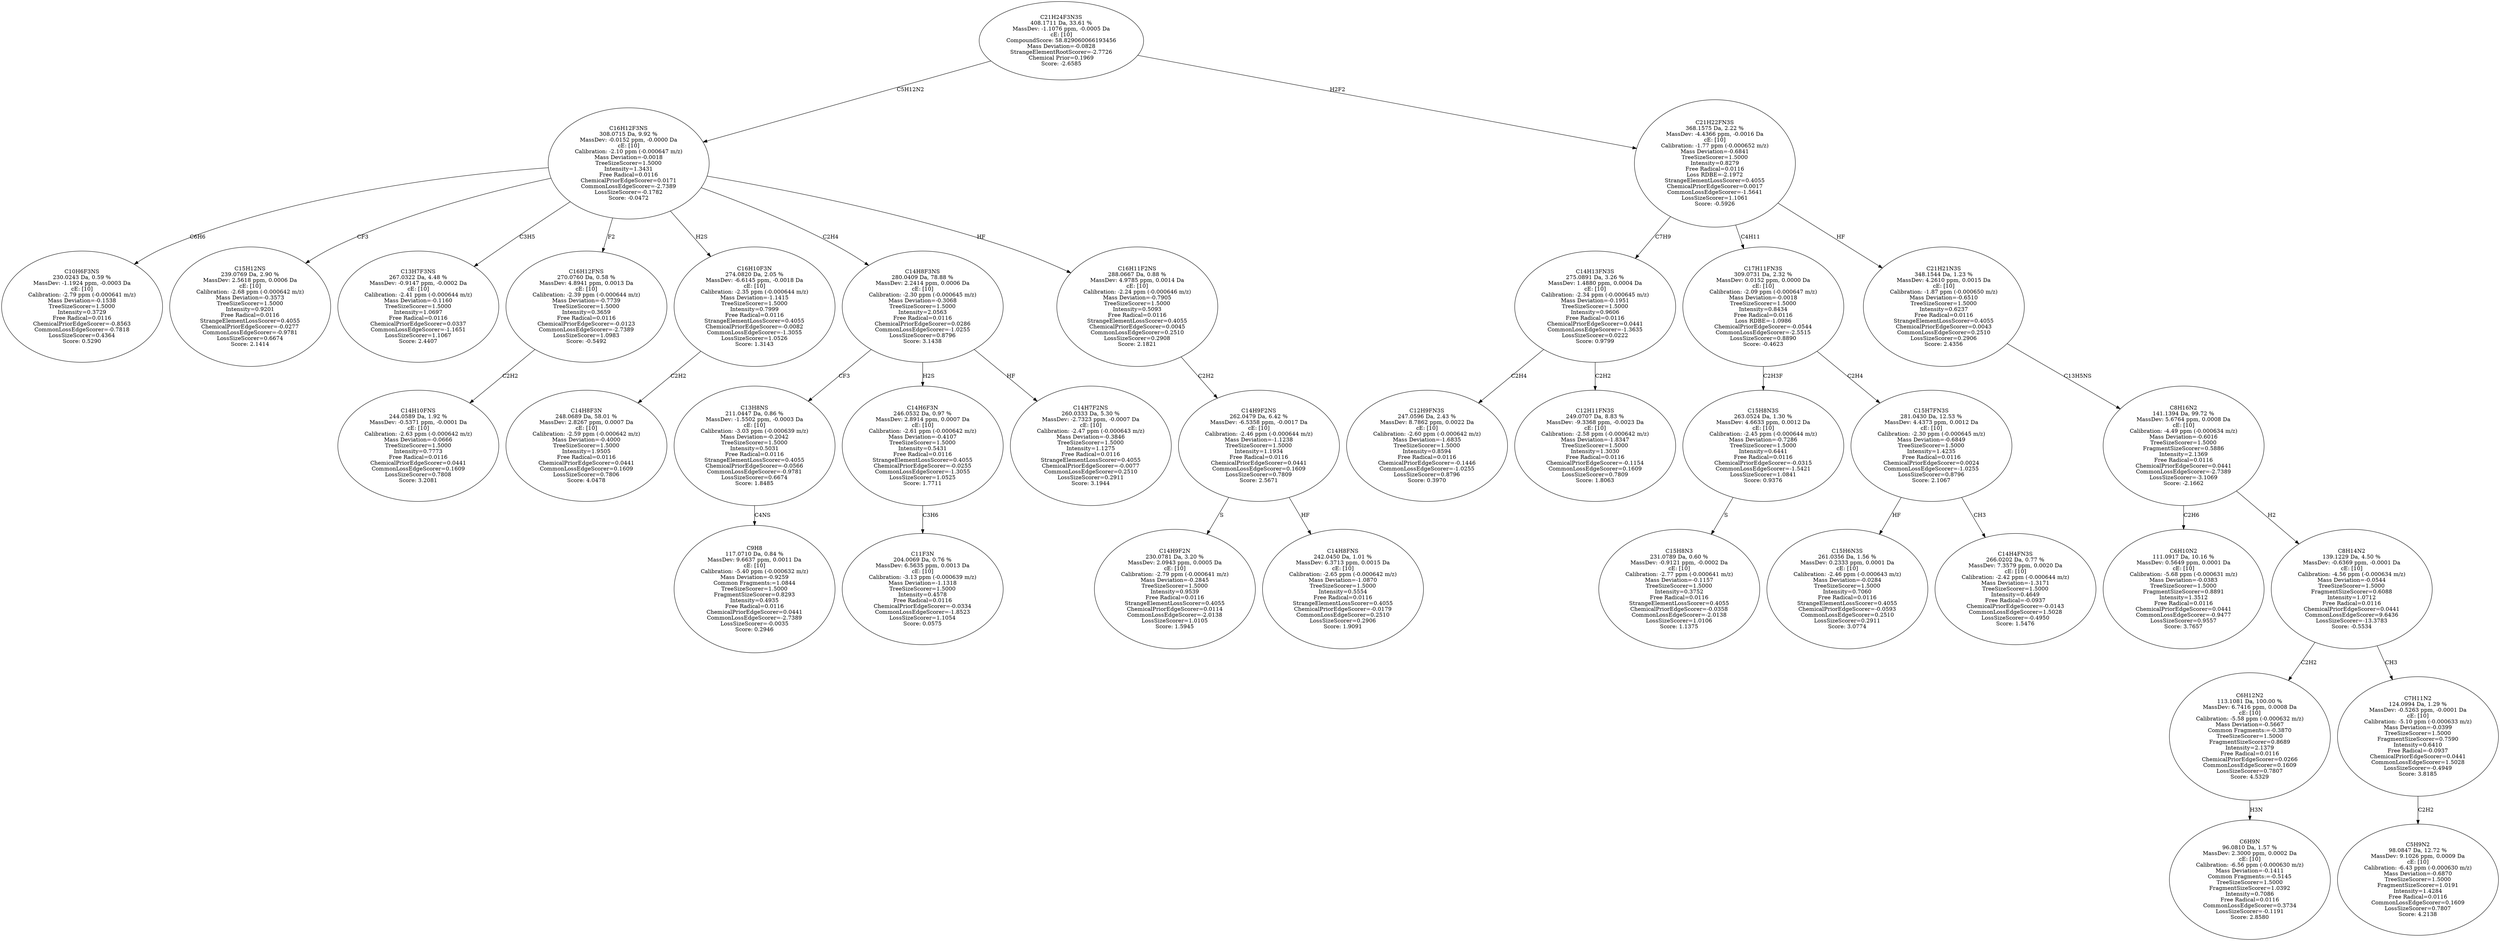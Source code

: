 strict digraph {
v1 [label="C10H6F3NS\n230.0243 Da, 0.59 %\nMassDev: -1.1924 ppm, -0.0003 Da\ncE: [10]\nCalibration: -2.79 ppm (-0.000641 m/z)\nMass Deviation=-0.1538\nTreeSizeScorer=1.5000\nIntensity=0.3729\nFree Radical=0.0116\nChemicalPriorEdgeScorer=-0.8563\nCommonLossEdgeScorer=-0.7818\nLossSizeScorer=0.4364\nScore: 0.5290"];
v2 [label="C15H12NS\n239.0769 Da, 2.90 %\nMassDev: 2.5618 ppm, 0.0006 Da\ncE: [10]\nCalibration: -2.68 ppm (-0.000642 m/z)\nMass Deviation=-0.3573\nTreeSizeScorer=1.5000\nIntensity=0.9201\nFree Radical=0.0116\nStrangeElementLossScorer=0.4055\nChemicalPriorEdgeScorer=-0.0277\nCommonLossEdgeScorer=-0.9781\nLossSizeScorer=0.6674\nScore: 2.1414"];
v3 [label="C13H7F3NS\n267.0322 Da, 4.48 %\nMassDev: -0.9147 ppm, -0.0002 Da\ncE: [10]\nCalibration: -2.41 ppm (-0.000644 m/z)\nMass Deviation=-0.1160\nTreeSizeScorer=1.5000\nIntensity=1.0697\nFree Radical=0.0116\nChemicalPriorEdgeScorer=0.0337\nCommonLossEdgeScorer=-1.1651\nLossSizeScorer=1.1067\nScore: 2.4407"];
v4 [label="C14H10FNS\n244.0589 Da, 1.92 %\nMassDev: -0.5371 ppm, -0.0001 Da\ncE: [10]\nCalibration: -2.63 ppm (-0.000642 m/z)\nMass Deviation=-0.0666\nTreeSizeScorer=1.5000\nIntensity=0.7773\nFree Radical=0.0116\nChemicalPriorEdgeScorer=0.0441\nCommonLossEdgeScorer=0.1609\nLossSizeScorer=0.7808\nScore: 3.2081"];
v5 [label="C16H12FNS\n270.0760 Da, 0.58 %\nMassDev: 4.8941 ppm, 0.0013 Da\ncE: [10]\nCalibration: -2.39 ppm (-0.000644 m/z)\nMass Deviation=-0.7739\nTreeSizeScorer=1.5000\nIntensity=0.3659\nFree Radical=0.0116\nChemicalPriorEdgeScorer=-0.0123\nCommonLossEdgeScorer=-2.7389\nLossSizeScorer=1.0983\nScore: -0.5492"];
v6 [label="C14H8F3N\n248.0689 Da, 58.01 %\nMassDev: 2.8267 ppm, 0.0007 Da\ncE: [10]\nCalibration: -2.59 ppm (-0.000642 m/z)\nMass Deviation=-0.4000\nTreeSizeScorer=1.5000\nIntensity=1.9505\nFree Radical=0.0116\nChemicalPriorEdgeScorer=0.0441\nCommonLossEdgeScorer=0.1609\nLossSizeScorer=0.7806\nScore: 4.0478"];
v7 [label="C16H10F3N\n274.0820 Da, 2.05 %\nMassDev: -6.6145 ppm, -0.0018 Da\ncE: [10]\nCalibration: -2.35 ppm (-0.000644 m/z)\nMass Deviation=-1.1415\nTreeSizeScorer=1.5000\nIntensity=0.7999\nFree Radical=0.0116\nStrangeElementLossScorer=0.4055\nChemicalPriorEdgeScorer=-0.0082\nCommonLossEdgeScorer=-1.3055\nLossSizeScorer=1.0526\nScore: 1.3143"];
v8 [label="C9H8\n117.0710 Da, 0.84 %\nMassDev: 9.6637 ppm, 0.0011 Da\ncE: [10]\nCalibration: -5.40 ppm (-0.000632 m/z)\nMass Deviation=-0.9259\nCommon Fragments:=1.0844\nTreeSizeScorer=1.5000\nFragmentSizeScorer=0.8293\nIntensity=0.4935\nFree Radical=0.0116\nChemicalPriorEdgeScorer=0.0441\nCommonLossEdgeScorer=-2.7389\nLossSizeScorer=-0.0035\nScore: 0.2946"];
v9 [label="C13H8NS\n211.0447 Da, 0.86 %\nMassDev: -1.5502 ppm, -0.0003 Da\ncE: [10]\nCalibration: -3.03 ppm (-0.000639 m/z)\nMass Deviation=-0.2042\nTreeSizeScorer=1.5000\nIntensity=0.5031\nFree Radical=0.0116\nStrangeElementLossScorer=0.4055\nChemicalPriorEdgeScorer=-0.0566\nCommonLossEdgeScorer=-0.9781\nLossSizeScorer=0.6674\nScore: 1.8485"];
v10 [label="C11F3N\n204.0069 Da, 0.76 %\nMassDev: 6.5635 ppm, 0.0013 Da\ncE: [10]\nCalibration: -3.13 ppm (-0.000639 m/z)\nMass Deviation=-1.1318\nTreeSizeScorer=1.5000\nIntensity=0.4578\nFree Radical=0.0116\nChemicalPriorEdgeScorer=-0.0334\nCommonLossEdgeScorer=-1.8523\nLossSizeScorer=1.1054\nScore: 0.0575"];
v11 [label="C14H6F3N\n246.0532 Da, 0.97 %\nMassDev: 2.8914 ppm, 0.0007 Da\ncE: [10]\nCalibration: -2.61 ppm (-0.000642 m/z)\nMass Deviation=-0.4107\nTreeSizeScorer=1.5000\nIntensity=0.5431\nFree Radical=0.0116\nStrangeElementLossScorer=0.4055\nChemicalPriorEdgeScorer=-0.0255\nCommonLossEdgeScorer=-1.3055\nLossSizeScorer=1.0525\nScore: 1.7711"];
v12 [label="C14H7F2NS\n260.0333 Da, 5.30 %\nMassDev: -2.7323 ppm, -0.0007 Da\ncE: [10]\nCalibration: -2.47 ppm (-0.000643 m/z)\nMass Deviation=-0.3846\nTreeSizeScorer=1.5000\nIntensity=1.1275\nFree Radical=0.0116\nStrangeElementLossScorer=0.4055\nChemicalPriorEdgeScorer=-0.0077\nCommonLossEdgeScorer=0.2510\nLossSizeScorer=0.2911\nScore: 3.1944"];
v13 [label="C14H8F3NS\n280.0409 Da, 78.88 %\nMassDev: 2.2414 ppm, 0.0006 Da\ncE: [10]\nCalibration: -2.30 ppm (-0.000645 m/z)\nMass Deviation=-0.3068\nTreeSizeScorer=1.5000\nIntensity=2.0563\nFree Radical=0.0116\nChemicalPriorEdgeScorer=0.0286\nCommonLossEdgeScorer=-1.0255\nLossSizeScorer=0.8796\nScore: 3.1438"];
v14 [label="C14H9F2N\n230.0781 Da, 3.20 %\nMassDev: 2.0943 ppm, 0.0005 Da\ncE: [10]\nCalibration: -2.79 ppm (-0.000641 m/z)\nMass Deviation=-0.2845\nTreeSizeScorer=1.5000\nIntensity=0.9539\nFree Radical=0.0116\nStrangeElementLossScorer=0.4055\nChemicalPriorEdgeScorer=0.0114\nCommonLossEdgeScorer=-2.0138\nLossSizeScorer=1.0105\nScore: 1.5945"];
v15 [label="C14H8FNS\n242.0450 Da, 1.01 %\nMassDev: 6.3713 ppm, 0.0015 Da\ncE: [10]\nCalibration: -2.65 ppm (-0.000642 m/z)\nMass Deviation=-1.0870\nTreeSizeScorer=1.5000\nIntensity=0.5554\nFree Radical=0.0116\nStrangeElementLossScorer=0.4055\nChemicalPriorEdgeScorer=-0.0179\nCommonLossEdgeScorer=0.2510\nLossSizeScorer=0.2906\nScore: 1.9091"];
v16 [label="C14H9F2NS\n262.0479 Da, 6.42 %\nMassDev: -6.5358 ppm, -0.0017 Da\ncE: [10]\nCalibration: -2.46 ppm (-0.000644 m/z)\nMass Deviation=-1.1238\nTreeSizeScorer=1.5000\nIntensity=1.1934\nFree Radical=0.0116\nChemicalPriorEdgeScorer=0.0441\nCommonLossEdgeScorer=0.1609\nLossSizeScorer=0.7809\nScore: 2.5671"];
v17 [label="C16H11F2NS\n288.0667 Da, 0.88 %\nMassDev: 4.9785 ppm, 0.0014 Da\ncE: [10]\nCalibration: -2.24 ppm (-0.000646 m/z)\nMass Deviation=-0.7905\nTreeSizeScorer=1.5000\nIntensity=0.5093\nFree Radical=0.0116\nStrangeElementLossScorer=0.4055\nChemicalPriorEdgeScorer=0.0045\nCommonLossEdgeScorer=0.2510\nLossSizeScorer=0.2908\nScore: 2.1821"];
v18 [label="C16H12F3NS\n308.0715 Da, 9.92 %\nMassDev: -0.0152 ppm, -0.0000 Da\ncE: [10]\nCalibration: -2.10 ppm (-0.000647 m/z)\nMass Deviation=-0.0018\nTreeSizeScorer=1.5000\nIntensity=1.3431\nFree Radical=0.0116\nChemicalPriorEdgeScorer=0.0171\nCommonLossEdgeScorer=-2.7389\nLossSizeScorer=-0.1782\nScore: -0.0472"];
v19 [label="C12H9FN3S\n247.0596 Da, 2.43 %\nMassDev: 8.7862 ppm, 0.0022 Da\ncE: [10]\nCalibration: -2.60 ppm (-0.000642 m/z)\nMass Deviation=-1.6835\nTreeSizeScorer=1.5000\nIntensity=0.8594\nFree Radical=0.0116\nChemicalPriorEdgeScorer=-0.1446\nCommonLossEdgeScorer=-1.0255\nLossSizeScorer=0.8796\nScore: 0.3970"];
v20 [label="C12H11FN3S\n249.0707 Da, 8.83 %\nMassDev: -9.3368 ppm, -0.0023 Da\ncE: [10]\nCalibration: -2.58 ppm (-0.000642 m/z)\nMass Deviation=-1.8347\nTreeSizeScorer=1.5000\nIntensity=1.3030\nFree Radical=0.0116\nChemicalPriorEdgeScorer=-0.1154\nCommonLossEdgeScorer=0.1609\nLossSizeScorer=0.7809\nScore: 1.8063"];
v21 [label="C14H13FN3S\n275.0891 Da, 3.26 %\nMassDev: 1.4880 ppm, 0.0004 Da\ncE: [10]\nCalibration: -2.34 ppm (-0.000645 m/z)\nMass Deviation=-0.1951\nTreeSizeScorer=1.5000\nIntensity=0.9606\nFree Radical=0.0116\nChemicalPriorEdgeScorer=0.0441\nCommonLossEdgeScorer=-1.3635\nLossSizeScorer=0.0222\nScore: 0.9799"];
v22 [label="C15H8N3\n231.0789 Da, 0.60 %\nMassDev: -0.9121 ppm, -0.0002 Da\ncE: [10]\nCalibration: -2.77 ppm (-0.000641 m/z)\nMass Deviation=-0.1157\nTreeSizeScorer=1.5000\nIntensity=0.3752\nFree Radical=0.0116\nStrangeElementLossScorer=0.4055\nChemicalPriorEdgeScorer=-0.0358\nCommonLossEdgeScorer=-2.0138\nLossSizeScorer=1.0106\nScore: 1.1375"];
v23 [label="C15H8N3S\n263.0524 Da, 1.30 %\nMassDev: 4.6633 ppm, 0.0012 Da\ncE: [10]\nCalibration: -2.45 ppm (-0.000644 m/z)\nMass Deviation=-0.7286\nTreeSizeScorer=1.5000\nIntensity=0.6441\nFree Radical=0.0116\nChemicalPriorEdgeScorer=-0.0315\nCommonLossEdgeScorer=-1.5421\nLossSizeScorer=1.0841\nScore: 0.9376"];
v24 [label="C15H6N3S\n261.0356 Da, 1.56 %\nMassDev: 0.2333 ppm, 0.0001 Da\ncE: [10]\nCalibration: -2.46 ppm (-0.000643 m/z)\nMass Deviation=-0.0284\nTreeSizeScorer=1.5000\nIntensity=0.7060\nFree Radical=0.0116\nStrangeElementLossScorer=0.4055\nChemicalPriorEdgeScorer=-0.0593\nCommonLossEdgeScorer=0.2510\nLossSizeScorer=0.2911\nScore: 3.0774"];
v25 [label="C14H4FN3S\n266.0202 Da, 0.77 %\nMassDev: 7.3579 ppm, 0.0020 Da\ncE: [10]\nCalibration: -2.42 ppm (-0.000644 m/z)\nMass Deviation=-1.3171\nTreeSizeScorer=1.5000\nIntensity=0.4649\nFree Radical=-0.0937\nChemicalPriorEdgeScorer=-0.0143\nCommonLossEdgeScorer=1.5028\nLossSizeScorer=-0.4950\nScore: 1.5476"];
v26 [label="C15H7FN3S\n281.0430 Da, 12.53 %\nMassDev: 4.4373 ppm, 0.0012 Da\ncE: [10]\nCalibration: -2.30 ppm (-0.000645 m/z)\nMass Deviation=-0.6849\nTreeSizeScorer=1.5000\nIntensity=1.4235\nFree Radical=0.0116\nChemicalPriorEdgeScorer=0.0024\nCommonLossEdgeScorer=-1.0255\nLossSizeScorer=0.8796\nScore: 2.1067"];
v27 [label="C17H11FN3S\n309.0731 Da, 2.32 %\nMassDev: 0.0152 ppm, 0.0000 Da\ncE: [10]\nCalibration: -2.09 ppm (-0.000647 m/z)\nMass Deviation=-0.0018\nTreeSizeScorer=1.5000\nIntensity=0.8434\nFree Radical=0.0116\nLoss RDBE=-1.0986\nChemicalPriorEdgeScorer=-0.0544\nCommonLossEdgeScorer=-2.5515\nLossSizeScorer=0.8890\nScore: -0.4623"];
v28 [label="C6H10N2\n111.0917 Da, 10.16 %\nMassDev: 0.5649 ppm, 0.0001 Da\ncE: [10]\nCalibration: -5.68 ppm (-0.000631 m/z)\nMass Deviation=-0.0383\nTreeSizeScorer=1.5000\nFragmentSizeScorer=0.8891\nIntensity=1.3512\nFree Radical=0.0116\nChemicalPriorEdgeScorer=0.0441\nCommonLossEdgeScorer=-0.9477\nLossSizeScorer=0.9557\nScore: 3.7657"];
v29 [label="C6H9N\n96.0810 Da, 1.57 %\nMassDev: 2.3000 ppm, 0.0002 Da\ncE: [10]\nCalibration: -6.56 ppm (-0.000630 m/z)\nMass Deviation=-0.1411\nCommon Fragments:=-0.5145\nTreeSizeScorer=1.5000\nFragmentSizeScorer=1.0392\nIntensity=0.7086\nFree Radical=0.0116\nCommonLossEdgeScorer=0.3734\nLossSizeScorer=-0.1191\nScore: 2.8580"];
v30 [label="C6H12N2\n113.1081 Da, 100.00 %\nMassDev: 6.7416 ppm, 0.0008 Da\ncE: [10]\nCalibration: -5.58 ppm (-0.000632 m/z)\nMass Deviation=-0.5667\nCommon Fragments:=-0.3870\nTreeSizeScorer=1.5000\nFragmentSizeScorer=0.8689\nIntensity=2.1379\nFree Radical=0.0116\nChemicalPriorEdgeScorer=0.0266\nCommonLossEdgeScorer=0.1609\nLossSizeScorer=0.7807\nScore: 4.5329"];
v31 [label="C5H9N2\n98.0847 Da, 12.72 %\nMassDev: 9.1026 ppm, 0.0009 Da\ncE: [10]\nCalibration: -6.43 ppm (-0.000630 m/z)\nMass Deviation=-0.6870\nTreeSizeScorer=1.5000\nFragmentSizeScorer=1.0191\nIntensity=1.4284\nFree Radical=0.0116\nCommonLossEdgeScorer=0.1609\nLossSizeScorer=0.7807\nScore: 4.2138"];
v32 [label="C7H11N2\n124.0994 Da, 1.29 %\nMassDev: -0.5263 ppm, -0.0001 Da\ncE: [10]\nCalibration: -5.10 ppm (-0.000633 m/z)\nMass Deviation=-0.0399\nTreeSizeScorer=1.5000\nFragmentSizeScorer=0.7590\nIntensity=0.6410\nFree Radical=-0.0937\nChemicalPriorEdgeScorer=0.0441\nCommonLossEdgeScorer=1.5028\nLossSizeScorer=-0.4949\nScore: 3.8185"];
v33 [label="C8H14N2\n139.1229 Da, 4.50 %\nMassDev: -0.6369 ppm, -0.0001 Da\ncE: [10]\nCalibration: -4.56 ppm (-0.000634 m/z)\nMass Deviation=-0.0544\nTreeSizeScorer=1.5000\nFragmentSizeScorer=0.6088\nIntensity=1.0712\nFree Radical=0.0116\nChemicalPriorEdgeScorer=0.0441\nCommonLossEdgeScorer=9.6436\nLossSizeScorer=-13.3783\nScore: -0.5534"];
v34 [label="C8H16N2\n141.1394 Da, 99.72 %\nMassDev: 5.6764 ppm, 0.0008 Da\ncE: [10]\nCalibration: -4.49 ppm (-0.000634 m/z)\nMass Deviation=-0.6016\nTreeSizeScorer=1.5000\nFragmentSizeScorer=0.5886\nIntensity=2.1369\nFree Radical=0.0116\nChemicalPriorEdgeScorer=0.0441\nCommonLossEdgeScorer=-2.7389\nLossSizeScorer=-3.1069\nScore: -2.1662"];
v35 [label="C21H21N3S\n348.1544 Da, 1.23 %\nMassDev: 4.2610 ppm, 0.0015 Da\ncE: [10]\nCalibration: -1.87 ppm (-0.000650 m/z)\nMass Deviation=-0.6510\nTreeSizeScorer=1.5000\nIntensity=0.6237\nFree Radical=0.0116\nStrangeElementLossScorer=0.4055\nChemicalPriorEdgeScorer=0.0043\nCommonLossEdgeScorer=0.2510\nLossSizeScorer=0.2906\nScore: 2.4356"];
v36 [label="C21H22FN3S\n368.1575 Da, 2.22 %\nMassDev: -4.4366 ppm, -0.0016 Da\ncE: [10]\nCalibration: -1.77 ppm (-0.000652 m/z)\nMass Deviation=-0.6841\nTreeSizeScorer=1.5000\nIntensity=0.8279\nFree Radical=0.0116\nLoss RDBE=-2.1972\nStrangeElementLossScorer=0.4055\nChemicalPriorEdgeScorer=0.0017\nCommonLossEdgeScorer=-1.5641\nLossSizeScorer=1.1061\nScore: -0.5926"];
v37 [label="C21H24F3N3S\n408.1711 Da, 33.61 %\nMassDev: -1.1076 ppm, -0.0005 Da\ncE: [10]\nCompoundScore: 58.829060066193456\nMass Deviation=-0.0828\nStrangeElementRootScorer=-2.7726\nChemical Prior=0.1969\nScore: -2.6585"];
v18 -> v1 [label="C6H6"];
v18 -> v2 [label="CF3"];
v18 -> v3 [label="C3H5"];
v5 -> v4 [label="C2H2"];
v18 -> v5 [label="F2"];
v7 -> v6 [label="C2H2"];
v18 -> v7 [label="H2S"];
v9 -> v8 [label="C4NS"];
v13 -> v9 [label="CF3"];
v11 -> v10 [label="C3H6"];
v13 -> v11 [label="H2S"];
v13 -> v12 [label="HF"];
v18 -> v13 [label="C2H4"];
v16 -> v14 [label="S"];
v16 -> v15 [label="HF"];
v17 -> v16 [label="C2H2"];
v18 -> v17 [label="HF"];
v37 -> v18 [label="C5H12N2"];
v21 -> v19 [label="C2H4"];
v21 -> v20 [label="C2H2"];
v36 -> v21 [label="C7H9"];
v23 -> v22 [label="S"];
v27 -> v23 [label="C2H3F"];
v26 -> v24 [label="HF"];
v26 -> v25 [label="CH3"];
v27 -> v26 [label="C2H4"];
v36 -> v27 [label="C4H11"];
v34 -> v28 [label="C2H6"];
v30 -> v29 [label="H3N"];
v33 -> v30 [label="C2H2"];
v32 -> v31 [label="C2H2"];
v33 -> v32 [label="CH3"];
v34 -> v33 [label="H2"];
v35 -> v34 [label="C13H5NS"];
v36 -> v35 [label="HF"];
v37 -> v36 [label="H2F2"];
}